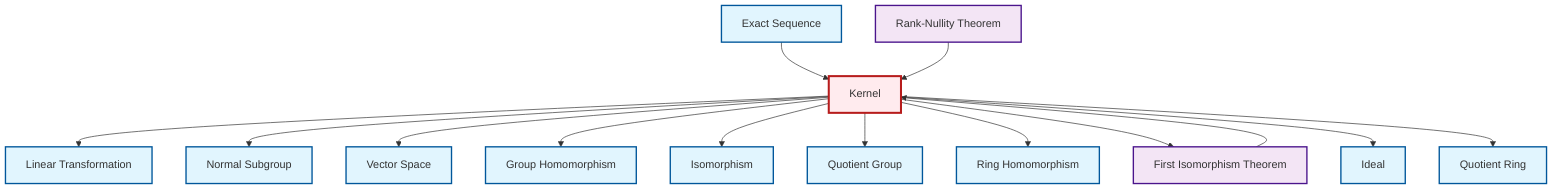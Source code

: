 graph TD
    classDef definition fill:#e1f5fe,stroke:#01579b,stroke-width:2px
    classDef theorem fill:#f3e5f5,stroke:#4a148c,stroke-width:2px
    classDef axiom fill:#fff3e0,stroke:#e65100,stroke-width:2px
    classDef example fill:#e8f5e9,stroke:#1b5e20,stroke-width:2px
    classDef current fill:#ffebee,stroke:#b71c1c,stroke-width:3px
    def-quotient-ring["Quotient Ring"]:::definition
    def-kernel["Kernel"]:::definition
    def-vector-space["Vector Space"]:::definition
    thm-rank-nullity["Rank-Nullity Theorem"]:::theorem
    def-ideal["Ideal"]:::definition
    def-homomorphism["Group Homomorphism"]:::definition
    def-isomorphism["Isomorphism"]:::definition
    def-normal-subgroup["Normal Subgroup"]:::definition
    def-ring-homomorphism["Ring Homomorphism"]:::definition
    thm-first-isomorphism["First Isomorphism Theorem"]:::theorem
    def-linear-transformation["Linear Transformation"]:::definition
    def-exact-sequence["Exact Sequence"]:::definition
    def-quotient-group["Quotient Group"]:::definition
    thm-first-isomorphism --> def-kernel
    def-kernel --> def-linear-transformation
    def-kernel --> def-normal-subgroup
    def-kernel --> def-vector-space
    def-exact-sequence --> def-kernel
    thm-rank-nullity --> def-kernel
    def-kernel --> def-homomorphism
    def-kernel --> def-isomorphism
    def-kernel --> def-quotient-group
    def-kernel --> def-ring-homomorphism
    def-kernel --> thm-first-isomorphism
    def-kernel --> def-ideal
    def-kernel --> def-quotient-ring
    class def-kernel current